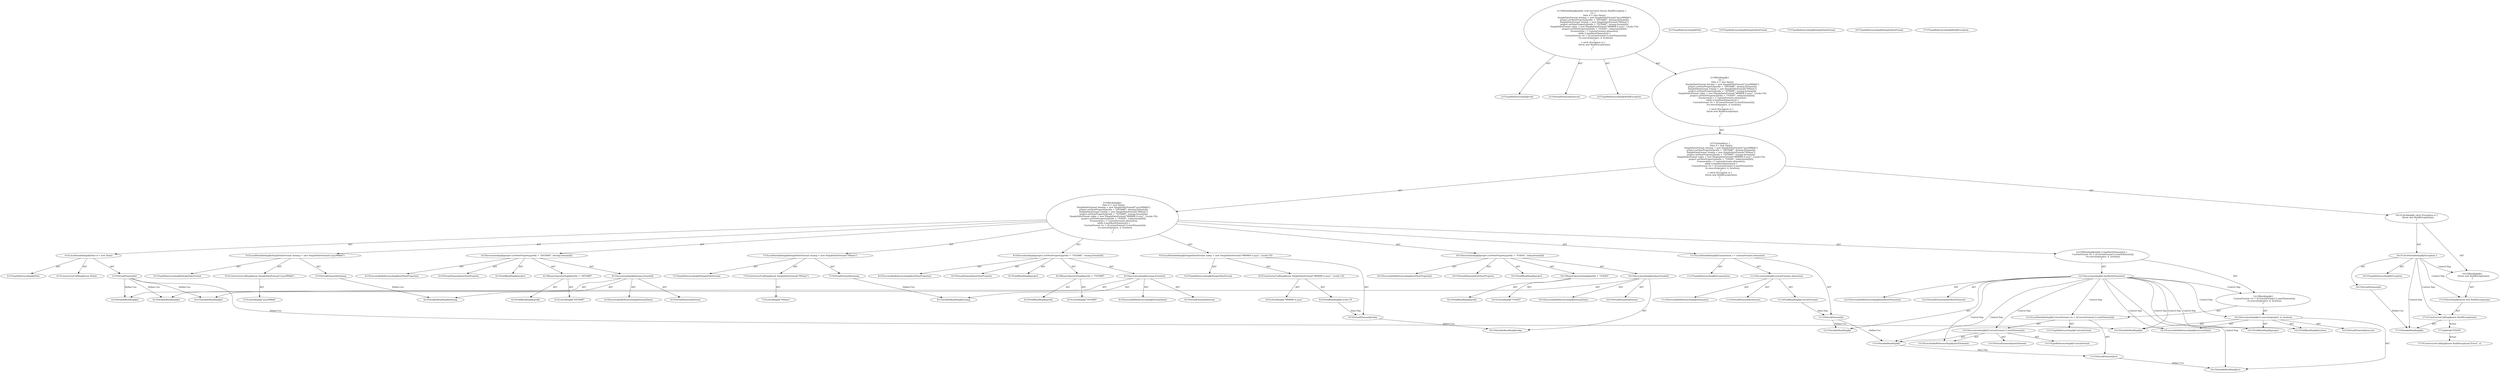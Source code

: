 digraph "execute#?" {
0 [label="2:CtTypeReferenceImpl@void" shape=ellipse]
1 [label="2:CtVirtualElement@execute" shape=ellipse]
2 [label="2:CtTypeReferenceImpl@BuildException" shape=ellipse]
3 [label="4:CtTypeReferenceImpl@Date" shape=ellipse]
4 [label="4:CtTypeReferenceImpl@Date" shape=ellipse]
5 [label="4:CtConstructorCallImpl@new Date()" shape=ellipse]
6 [label="4:CtVirtualElement@d" shape=ellipse]
7 [label="4:CtLocalVariableImpl@Date d = new Date()" shape=ellipse]
8 [label="5:CtTypeReferenceImpl@SimpleDateFormat" shape=ellipse]
9 [label="5:CtTypeReferenceImpl@SimpleDateFormat" shape=ellipse]
10 [label="5:CtLiteralImpl@\"yyyyMMdd\"" shape=ellipse]
11 [label="5:CtConstructorCallImpl@new SimpleDateFormat(\"yyyyMMdd\")" shape=ellipse]
12 [label="5:CtVirtualElement@dstamp" shape=ellipse]
13 [label="5:CtLocalVariableImpl@SimpleDateFormat dstamp = new SimpleDateFormat(\"yyyyMMdd\")" shape=ellipse]
14 [label="6:CtExecutableReferenceImpl@setNewProperty()" shape=ellipse]
15 [label="6:CtVirtualElement@setNewProperty" shape=ellipse]
16 [label="6:CtFieldReadImpl@project" shape=ellipse]
17 [label="6:CtFieldReadImpl@prefix" shape=ellipse]
18 [label="6:CtLiteralImpl@\"DSTAMP\"" shape=ellipse]
19 [label="6:CtBinaryOperatorImpl@prefix + \"DSTAMP\"" shape=ellipse]
20 [label="6:CtExecutableReferenceImpl@format(Date)" shape=ellipse]
21 [label="6:CtVirtualElement@format" shape=ellipse]
22 [label="6:CtVariableReadImpl@dstamp" shape=ellipse]
23 [label="6:CtVariableReadImpl@d" shape=ellipse]
24 [label="6:CtInvocationImpl@dstamp.format(d)" shape=ellipse]
25 [label="6:CtInvocationImpl@project.setNewProperty(prefix + \"DSTAMP\", dstamp.format(d))" shape=ellipse]
26 [label="7:CtTypeReferenceImpl@SimpleDateFormat" shape=ellipse]
27 [label="7:CtTypeReferenceImpl@SimpleDateFormat" shape=ellipse]
28 [label="7:CtLiteralImpl@\"HHmm\"" shape=ellipse]
29 [label="7:CtConstructorCallImpl@new SimpleDateFormat(\"HHmm\")" shape=ellipse]
30 [label="7:CtVirtualElement@tstamp" shape=ellipse]
31 [label="7:CtLocalVariableImpl@SimpleDateFormat tstamp = new SimpleDateFormat(\"HHmm\")" shape=ellipse]
32 [label="8:CtExecutableReferenceImpl@setNewProperty()" shape=ellipse]
33 [label="8:CtVirtualElement@setNewProperty" shape=ellipse]
34 [label="8:CtFieldReadImpl@project" shape=ellipse]
35 [label="8:CtFieldReadImpl@prefix" shape=ellipse]
36 [label="8:CtLiteralImpl@\"TSTAMP\"" shape=ellipse]
37 [label="8:CtBinaryOperatorImpl@prefix + \"TSTAMP\"" shape=ellipse]
38 [label="8:CtExecutableReferenceImpl@format(Date)" shape=ellipse]
39 [label="8:CtVirtualElement@format" shape=ellipse]
40 [label="8:CtVariableReadImpl@tstamp" shape=ellipse]
41 [label="8:CtVariableReadImpl@d" shape=ellipse]
42 [label="8:CtInvocationImpl@tstamp.format(d)" shape=ellipse]
43 [label="8:CtInvocationImpl@project.setNewProperty(prefix + \"TSTAMP\", tstamp.format(d))" shape=ellipse]
44 [label="9:CtTypeReferenceImpl@SimpleDateFormat" shape=ellipse]
45 [label="9:CtTypeReferenceImpl@SimpleDateFormat" shape=ellipse]
46 [label="9:CtLiteralImpl@\"MMMM d yyyy\"" shape=ellipse]
47 [label="9:CtFieldReadImpl@Locale.US" shape=ellipse]
48 [label="9:CtConstructorCallImpl@new SimpleDateFormat(\"MMMM d yyyy\", Locale.US)" shape=ellipse]
49 [label="9:CtVirtualElement@today" shape=ellipse]
50 [label="9:CtLocalVariableImpl@SimpleDateFormat today = new SimpleDateFormat(\"MMMM d yyyy\", Locale.US)" shape=ellipse]
51 [label="10:CtExecutableReferenceImpl@setNewProperty()" shape=ellipse]
52 [label="10:CtVirtualElement@setNewProperty" shape=ellipse]
53 [label="10:CtFieldReadImpl@project" shape=ellipse]
54 [label="10:CtFieldReadImpl@prefix" shape=ellipse]
55 [label="10:CtLiteralImpl@\"TODAY\"" shape=ellipse]
56 [label="10:CtBinaryOperatorImpl@prefix + \"TODAY\"" shape=ellipse]
57 [label="10:CtExecutableReferenceImpl@format(Date)" shape=ellipse]
58 [label="10:CtVirtualElement@format" shape=ellipse]
59 [label="10:CtVariableReadImpl@today" shape=ellipse]
60 [label="10:CtVariableReadImpl@d" shape=ellipse]
61 [label="10:CtInvocationImpl@today.format(d)" shape=ellipse]
62 [label="10:CtInvocationImpl@project.setNewProperty(prefix + \"TODAY\", today.format(d))" shape=ellipse]
63 [label="11:CtTypeReferenceImpl@Enumeration" shape=ellipse]
64 [label="11:CtExecutableReferenceImpl@elements()" shape=ellipse]
65 [label="11:CtVirtualElement@elements" shape=ellipse]
66 [label="11:CtFieldReadImpl@customFormats" shape=ellipse]
67 [label="11:CtInvocationImpl@customFormats.elements()" shape=ellipse]
68 [label="11:CtVirtualElement@i" shape=ellipse]
69 [label="11:CtLocalVariableImpl@Enumeration i = customFormats.elements()" shape=ellipse]
70 [label="12:CtExecutableReferenceImpl@hasMoreElements()" shape=ellipse]
71 [label="12:CtVirtualElement@hasMoreElements" shape=ellipse]
72 [label="12:CtVariableReadImpl@i" shape=ellipse]
73 [label="12:CtInvocationImpl@i.hasMoreElements()" shape=ellipse]
74 [label="13:CtTypeReferenceImpl@CustomFormat" shape=ellipse]
75 [label="13:CtExecutableReferenceImpl@nextElement()" shape=ellipse]
76 [label="13:CtVirtualElement@nextElement" shape=ellipse]
77 [label="13:CtVariableReadImpl@i" shape=ellipse]
78 [label="13:CtInvocationImpl@((CustomFormat) (i.nextElement()))" shape=ellipse]
79 [label="13:CtTypeReferenceImpl@CustomFormat" shape=ellipse]
80 [label="13:CtVirtualElement@cts" shape=ellipse]
81 [label="13:CtLocalVariableImpl@CustomFormat cts = ((CustomFormat) (i.nextElement()))" shape=ellipse]
82 [label="14:CtExecutableReferenceImpl@execute(Date)" shape=ellipse]
83 [label="14:CtVirtualElement@execute" shape=ellipse]
84 [label="14:CtVariableReadImpl@cts" shape=ellipse]
85 [label="14:CtFieldReadImpl@project" shape=ellipse]
86 [label="14:CtVariableReadImpl@d" shape=ellipse]
87 [label="14:CtFieldReadImpl@location" shape=ellipse]
88 [label="14:CtInvocationImpl@cts.execute(project, d, location)" shape=ellipse]
89 [label="12:CtBlockImpl@\{
    CustomFormat cts = ((CustomFormat) (i.nextElement()));
    cts.execute(project, d, location);
\}" shape=ellipse]
90 [label="12:CtWhileImpl@while (i.hasMoreElements()) \{
    CustomFormat cts = ((CustomFormat) (i.nextElement()));
    cts.execute(project, d, location);
\} " shape=ellipse]
91 [label="3:CtBlockImpl@\{
    Date d = new Date();
    SimpleDateFormat dstamp = new SimpleDateFormat(\"yyyyMMdd\");
    project.setNewProperty(prefix + \"DSTAMP\", dstamp.format(d));
    SimpleDateFormat tstamp = new SimpleDateFormat(\"HHmm\");
    project.setNewProperty(prefix + \"TSTAMP\", tstamp.format(d));
    SimpleDateFormat today = new SimpleDateFormat(\"MMMM d yyyy\", Locale.US);
    project.setNewProperty(prefix + \"TODAY\", today.format(d));
    Enumeration i = customFormats.elements();
    while (i.hasMoreElements()) \{
        CustomFormat cts = ((CustomFormat) (i.nextElement()));
        cts.execute(project, d, location);
    \} 
\}" shape=ellipse]
92 [label="16:CtVirtualElement@e" shape=ellipse]
93 [label="16:CtTypeReferenceImpl@Exception" shape=ellipse]
94 [label="16:CtCatchVariableImpl@Exception e" shape=ellipse]
95 [label="17:CtTypeReferenceImpl@BuildException" shape=ellipse]
96 [label="17:CtVariableReadImpl@e" shape=ellipse]
97 [label="17:CtConstructorCallImpl@new BuildException(e)" shape=ellipse]
98 [label="17:CtThrowImpl@throw new BuildException(e)" shape=ellipse]
99 [label="16:CtBlockImpl@\{
    throw new BuildException(e);
\}" shape=ellipse]
100 [label="16:CtCatchImpl@ catch (Exception e) \{
    throw new BuildException(e);
\}" shape=ellipse]
101 [label="3:CtTryImpl@try \{
    Date d = new Date();
    SimpleDateFormat dstamp = new SimpleDateFormat(\"yyyyMMdd\");
    project.setNewProperty(prefix + \"DSTAMP\", dstamp.format(d));
    SimpleDateFormat tstamp = new SimpleDateFormat(\"HHmm\");
    project.setNewProperty(prefix + \"TSTAMP\", tstamp.format(d));
    SimpleDateFormat today = new SimpleDateFormat(\"MMMM d yyyy\", Locale.US);
    project.setNewProperty(prefix + \"TODAY\", today.format(d));
    Enumeration i = customFormats.elements();
    while (i.hasMoreElements()) \{
        CustomFormat cts = ((CustomFormat) (i.nextElement()));
        cts.execute(project, d, location);
    \} 
\} catch (Exception e) \{
    throw new BuildException(e);
\}" shape=ellipse]
102 [label="2:CtBlockImpl@\{
    try \{
        Date d = new Date();
        SimpleDateFormat dstamp = new SimpleDateFormat(\"yyyyMMdd\");
        project.setNewProperty(prefix + \"DSTAMP\", dstamp.format(d));
        SimpleDateFormat tstamp = new SimpleDateFormat(\"HHmm\");
        project.setNewProperty(prefix + \"TSTAMP\", tstamp.format(d));
        SimpleDateFormat today = new SimpleDateFormat(\"MMMM d yyyy\", Locale.US);
        project.setNewProperty(prefix + \"TODAY\", today.format(d));
        Enumeration i = customFormats.elements();
        while (i.hasMoreElements()) \{
            CustomFormat cts = ((CustomFormat) (i.nextElement()));
            cts.execute(project, d, location);
        \} 
    \} catch (Exception e) \{
        throw new BuildException(e);
    \}
\}" shape=ellipse]
103 [label="2:CtMethodImpl@public void execute() throws BuildException \{
    try \{
        Date d = new Date();
        SimpleDateFormat dstamp = new SimpleDateFormat(\"yyyyMMdd\");
        project.setNewProperty(prefix + \"DSTAMP\", dstamp.format(d));
        SimpleDateFormat tstamp = new SimpleDateFormat(\"HHmm\");
        project.setNewProperty(prefix + \"TSTAMP\", tstamp.format(d));
        SimpleDateFormat today = new SimpleDateFormat(\"MMMM d yyyy\", Locale.US);
        project.setNewProperty(prefix + \"TODAY\", today.format(d));
        Enumeration i = customFormats.elements();
        while (i.hasMoreElements()) \{
            CustomFormat cts = ((CustomFormat) (i.nextElement()));
            cts.execute(project, d, location);
        \} 
    \} catch (Exception e) \{
        throw new BuildException(e);
    \}
\}" shape=ellipse]
104 [label="17:Update@UPDATE" shape=ellipse]
105 [label="17:CtConstructorCallImpl@new BuildException(\"Error\", e)" shape=ellipse]
6 -> 23 [label="Define-Use"];
6 -> 41 [label="Define-Use"];
6 -> 60 [label="Define-Use"];
6 -> 86 [label="Define-Use"];
7 -> 6 [label="AST"];
7 -> 3 [label="AST"];
7 -> 5 [label="AST"];
11 -> 10 [label="AST"];
12 -> 22 [label="Define-Use"];
13 -> 12 [label="AST"];
13 -> 8 [label="AST"];
13 -> 11 [label="AST"];
19 -> 17 [label="AST"];
19 -> 18 [label="AST"];
24 -> 21 [label="AST"];
24 -> 22 [label="AST"];
24 -> 20 [label="AST"];
24 -> 23 [label="AST"];
25 -> 15 [label="AST"];
25 -> 16 [label="AST"];
25 -> 14 [label="AST"];
25 -> 19 [label="AST"];
25 -> 24 [label="AST"];
29 -> 28 [label="AST"];
30 -> 40 [label="Define-Use"];
31 -> 30 [label="AST"];
31 -> 26 [label="AST"];
31 -> 29 [label="AST"];
37 -> 35 [label="AST"];
37 -> 36 [label="AST"];
42 -> 39 [label="AST"];
42 -> 40 [label="AST"];
42 -> 38 [label="AST"];
42 -> 41 [label="AST"];
43 -> 33 [label="AST"];
43 -> 34 [label="AST"];
43 -> 32 [label="AST"];
43 -> 37 [label="AST"];
43 -> 42 [label="AST"];
47 -> 49 [label="Data Dep"];
48 -> 46 [label="AST"];
48 -> 47 [label="AST"];
49 -> 59 [label="Define-Use"];
50 -> 49 [label="AST"];
50 -> 44 [label="AST"];
50 -> 48 [label="AST"];
56 -> 54 [label="AST"];
56 -> 55 [label="AST"];
61 -> 58 [label="AST"];
61 -> 59 [label="AST"];
61 -> 57 [label="AST"];
61 -> 60 [label="AST"];
62 -> 52 [label="AST"];
62 -> 53 [label="AST"];
62 -> 51 [label="AST"];
62 -> 56 [label="AST"];
62 -> 61 [label="AST"];
66 -> 68 [label="Data Dep"];
67 -> 65 [label="AST"];
67 -> 66 [label="AST"];
67 -> 64 [label="AST"];
68 -> 72 [label="Define-Use"];
68 -> 77 [label="Define-Use"];
69 -> 68 [label="AST"];
69 -> 63 [label="AST"];
69 -> 67 [label="AST"];
73 -> 71 [label="AST"];
73 -> 72 [label="AST"];
73 -> 70 [label="AST"];
73 -> 89 [label="Control Dep"];
73 -> 81 [label="Control Dep"];
73 -> 78 [label="Control Dep"];
73 -> 75 [label="Control Dep"];
73 -> 77 [label="Control Dep"];
73 -> 88 [label="Control Dep"];
73 -> 82 [label="Control Dep"];
73 -> 84 [label="Control Dep"];
73 -> 85 [label="Control Dep"];
73 -> 86 [label="Control Dep"];
73 -> 87 [label="Control Dep"];
77 -> 80 [label="Data Dep"];
78 -> 76 [label="AST"];
78 -> 79 [label="AST"];
78 -> 77 [label="AST"];
78 -> 75 [label="AST"];
80 -> 84 [label="Define-Use"];
81 -> 80 [label="AST"];
81 -> 74 [label="AST"];
81 -> 78 [label="AST"];
88 -> 83 [label="AST"];
88 -> 84 [label="AST"];
88 -> 82 [label="AST"];
88 -> 85 [label="AST"];
88 -> 86 [label="AST"];
88 -> 87 [label="AST"];
89 -> 81 [label="AST"];
89 -> 88 [label="AST"];
90 -> 73 [label="AST"];
90 -> 89 [label="AST"];
91 -> 7 [label="AST"];
91 -> 13 [label="AST"];
91 -> 25 [label="AST"];
91 -> 31 [label="AST"];
91 -> 43 [label="AST"];
91 -> 50 [label="AST"];
91 -> 62 [label="AST"];
91 -> 69 [label="AST"];
91 -> 90 [label="AST"];
92 -> 96 [label="Define-Use"];
94 -> 92 [label="AST"];
94 -> 93 [label="AST"];
94 -> 99 [label="Control Dep"];
94 -> 98 [label="Control Dep"];
94 -> 97 [label="Control Dep"];
94 -> 96 [label="Control Dep"];
97 -> 96 [label="AST"];
97 -> 104 [label="Action"];
98 -> 97 [label="AST"];
99 -> 98 [label="AST"];
100 -> 94 [label="AST"];
100 -> 99 [label="AST"];
101 -> 91 [label="AST"];
101 -> 100 [label="AST"];
102 -> 101 [label="AST"];
103 -> 1 [label="AST"];
103 -> 0 [label="AST"];
103 -> 2 [label="AST"];
103 -> 102 [label="AST"];
104 -> 105 [label="Action"];
}